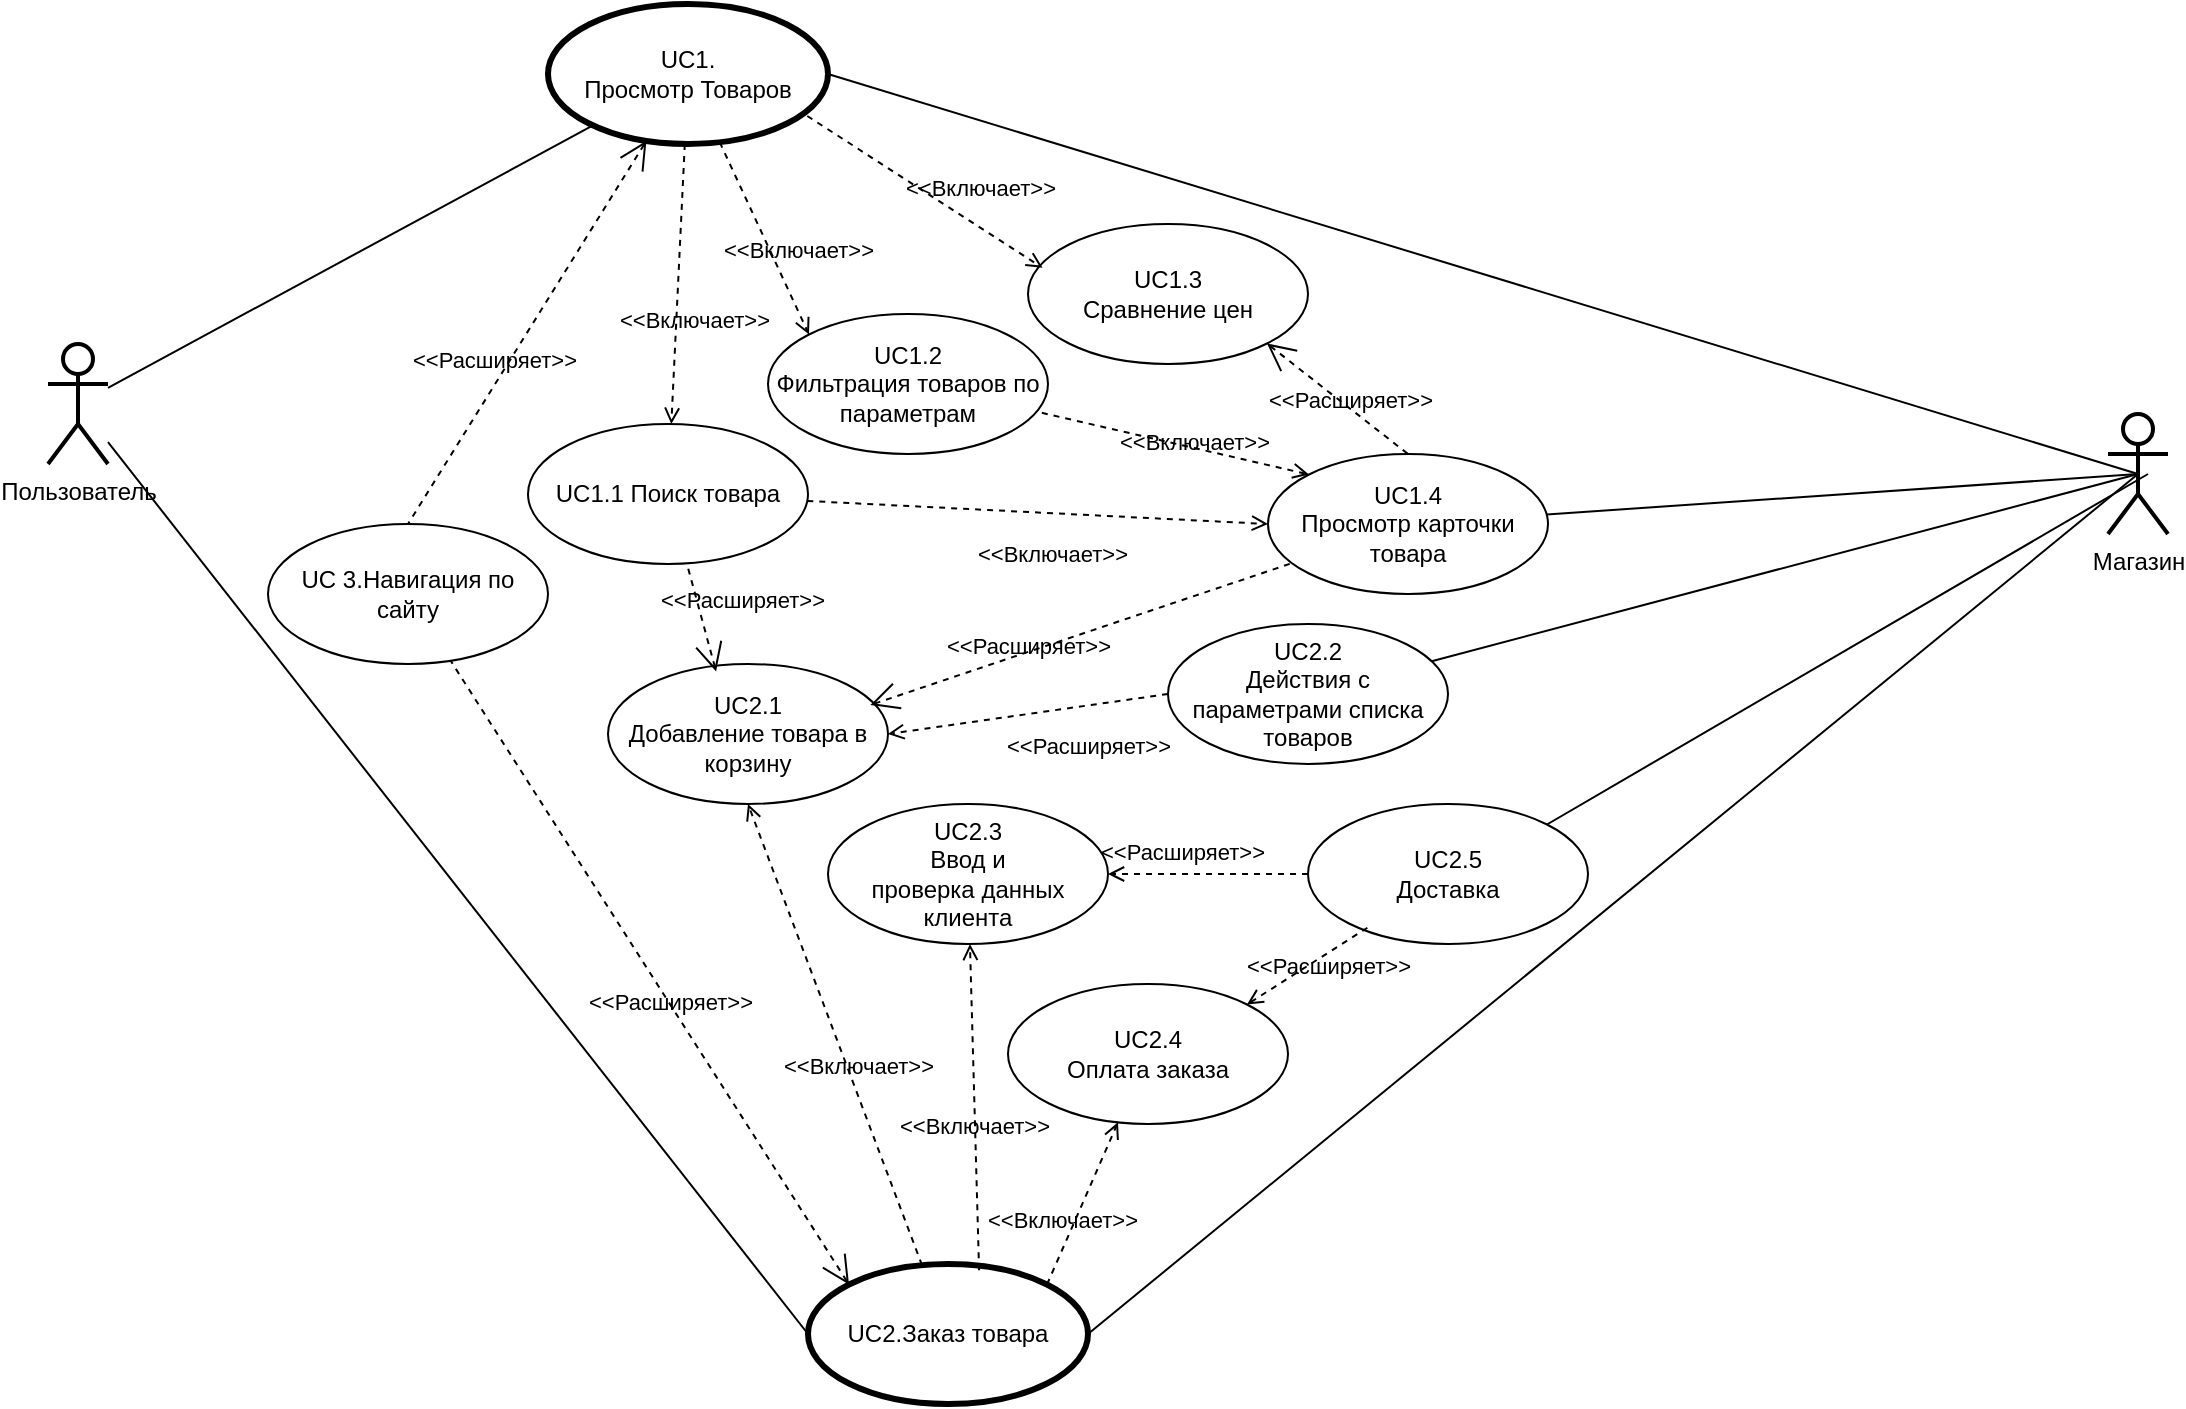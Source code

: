 <mxfile version="21.6.5" type="device" pages="2">
  <diagram name="UC ALL" id="xxeBKFnet-3SmpF4jwLq">
    <mxGraphModel dx="1674" dy="844" grid="1" gridSize="10" guides="1" tooltips="1" connect="1" arrows="1" fold="1" page="1" pageScale="1" pageWidth="827" pageHeight="1169" math="0" shadow="0">
      <root>
        <mxCell id="0" />
        <mxCell id="1" parent="0" />
        <mxCell id="NHqDKql3T2KAeo5rcSz0-8" style="rounded=0;orthogonalLoop=1;jettySize=auto;html=1;endArrow=none;endFill=0;" parent="1" source="NHqDKql3T2KAeo5rcSz0-6" target="r6cvFmEh96wZIC5UqGEE-2" edge="1">
          <mxGeometry relative="1" as="geometry">
            <mxPoint x="310" y="95" as="targetPoint" />
          </mxGeometry>
        </mxCell>
        <mxCell id="NHqDKql3T2KAeo5rcSz0-21" style="rounded=0;orthogonalLoop=1;jettySize=auto;html=1;endArrow=none;endFill=0;entryX=0;entryY=0.5;entryDx=0;entryDy=0;" parent="1" source="NHqDKql3T2KAeo5rcSz0-6" target="NHqDKql3T2KAeo5rcSz0-18" edge="1">
          <mxGeometry relative="1" as="geometry" />
        </mxCell>
        <mxCell id="NHqDKql3T2KAeo5rcSz0-6" value="Пользователь" style="shape=umlActor;verticalLabelPosition=bottom;verticalAlign=top;html=1;strokeWidth=2;" parent="1" vertex="1">
          <mxGeometry x="110" y="240" width="30" height="60" as="geometry" />
        </mxCell>
        <mxCell id="NHqDKql3T2KAeo5rcSz0-12" value="UC2.1&lt;br&gt;Добавление товара в корзину" style="ellipse;whiteSpace=wrap;html=1;" parent="1" vertex="1">
          <mxGeometry x="390" y="400" width="140" height="70" as="geometry" />
        </mxCell>
        <mxCell id="NHqDKql3T2KAeo5rcSz0-13" value="UC2.2&lt;br&gt;Действия с параметрами списка товаров" style="ellipse;whiteSpace=wrap;html=1;" parent="1" vertex="1">
          <mxGeometry x="670" y="380" width="140" height="70" as="geometry" />
        </mxCell>
        <mxCell id="r6cvFmEh96wZIC5UqGEE-22" style="rounded=0;orthogonalLoop=1;jettySize=auto;html=1;entryX=0.5;entryY=0.5;entryDx=0;entryDy=0;entryPerimeter=0;endArrow=none;endFill=0;exitX=1;exitY=0.5;exitDx=0;exitDy=0;" parent="1" source="NHqDKql3T2KAeo5rcSz0-18" target="r6cvFmEh96wZIC5UqGEE-3" edge="1">
          <mxGeometry relative="1" as="geometry">
            <mxPoint x="580" y="780" as="sourcePoint" />
          </mxGeometry>
        </mxCell>
        <mxCell id="NHqDKql3T2KAeo5rcSz0-18" value="UC2.Заказ товара" style="ellipse;whiteSpace=wrap;html=1;strokeWidth=3;" parent="1" vertex="1">
          <mxGeometry x="490" y="700" width="140" height="70" as="geometry" />
        </mxCell>
        <mxCell id="NHqDKql3T2KAeo5rcSz0-19" value="UC2.5&lt;br&gt;Доставка" style="ellipse;whiteSpace=wrap;html=1;" parent="1" vertex="1">
          <mxGeometry x="740" y="470" width="140" height="70" as="geometry" />
        </mxCell>
        <mxCell id="NHqDKql3T2KAeo5rcSz0-20" value="UC2.3&lt;br&gt;Ввод и &lt;br&gt;проверка данных клиента" style="ellipse;whiteSpace=wrap;html=1;" parent="1" vertex="1">
          <mxGeometry x="500" y="470" width="140" height="70" as="geometry" />
        </mxCell>
        <mxCell id="NHqDKql3T2KAeo5rcSz0-29" value="&amp;lt;&amp;lt;Включает&amp;gt;&amp;gt;" style="edgeStyle=none;html=1;endArrow=open;verticalAlign=bottom;dashed=1;labelBackgroundColor=none;rounded=0;entryX=0.5;entryY=1;entryDx=0;entryDy=0;" parent="1" source="NHqDKql3T2KAeo5rcSz0-18" target="NHqDKql3T2KAeo5rcSz0-12" edge="1">
          <mxGeometry x="-0.221" y="-2" width="160" relative="1" as="geometry">
            <mxPoint x="321" y="363" as="sourcePoint" />
            <mxPoint x="439" y="447" as="targetPoint" />
            <mxPoint as="offset" />
          </mxGeometry>
        </mxCell>
        <mxCell id="NHqDKql3T2KAeo5rcSz0-30" value="&amp;lt;&amp;lt;Включает&amp;gt;&amp;gt;" style="edgeStyle=none;html=1;endArrow=open;verticalAlign=bottom;dashed=1;labelBackgroundColor=none;rounded=0;exitX=0.611;exitY=0.044;exitDx=0;exitDy=0;exitPerimeter=0;" parent="1" source="NHqDKql3T2KAeo5rcSz0-18" target="NHqDKql3T2KAeo5rcSz0-20" edge="1">
          <mxGeometry x="-0.226" y="1" width="160" relative="1" as="geometry">
            <mxPoint x="294" y="369" as="sourcePoint" />
            <mxPoint x="346" y="501" as="targetPoint" />
            <mxPoint as="offset" />
          </mxGeometry>
        </mxCell>
        <mxCell id="NHqDKql3T2KAeo5rcSz0-36" value="UC2.4&lt;br&gt;Оплата заказа" style="ellipse;whiteSpace=wrap;html=1;" parent="1" vertex="1">
          <mxGeometry x="590" y="560" width="140" height="70" as="geometry" />
        </mxCell>
        <mxCell id="NHqDKql3T2KAeo5rcSz0-37" value="&amp;lt;&amp;lt;Включает&amp;gt;&amp;gt;" style="edgeStyle=none;html=1;endArrow=open;verticalAlign=bottom;dashed=1;labelBackgroundColor=none;rounded=0;exitX=1;exitY=0;exitDx=0;exitDy=0;" parent="1" source="NHqDKql3T2KAeo5rcSz0-18" target="NHqDKql3T2KAeo5rcSz0-36" edge="1">
          <mxGeometry x="-0.451" y="2" width="160" relative="1" as="geometry">
            <mxPoint x="257" y="362" as="sourcePoint" />
            <mxPoint x="289" y="460" as="targetPoint" />
            <mxPoint as="offset" />
          </mxGeometry>
        </mxCell>
        <mxCell id="NHqDKql3T2KAeo5rcSz0-43" value="&amp;lt;&amp;lt;Расширяет&amp;gt;&amp;gt;" style="edgeStyle=none;html=1;startArrow=open;endArrow=none;startSize=12;verticalAlign=bottom;dashed=1;labelBackgroundColor=none;rounded=0;exitX=0.386;exitY=0.053;exitDx=0;exitDy=0;exitPerimeter=0;" parent="1" source="NHqDKql3T2KAeo5rcSz0-12" target="r6cvFmEh96wZIC5UqGEE-10" edge="1">
          <mxGeometry x="-0.154" y="-20" width="160" relative="1" as="geometry">
            <mxPoint x="480" y="361" as="sourcePoint" />
            <mxPoint x="520" y="300" as="targetPoint" />
            <mxPoint y="1" as="offset" />
          </mxGeometry>
        </mxCell>
        <mxCell id="NHqDKql3T2KAeo5rcSz0-45" value="&amp;lt;&amp;lt;Расширяет&amp;gt;&amp;gt;" style="edgeStyle=none;html=1;startArrow=open;endArrow=none;startSize=12;verticalAlign=bottom;dashed=1;labelBackgroundColor=none;rounded=0;exitX=0.937;exitY=0.293;exitDx=0;exitDy=0;exitPerimeter=0;" parent="1" source="NHqDKql3T2KAeo5rcSz0-12" target="r6cvFmEh96wZIC5UqGEE-8" edge="1">
          <mxGeometry x="-0.269" y="-6" width="160" relative="1" as="geometry">
            <mxPoint x="530" y="380" as="sourcePoint" />
            <mxPoint x="724.32" y="326.212" as="targetPoint" />
            <mxPoint as="offset" />
          </mxGeometry>
        </mxCell>
        <mxCell id="r6cvFmEh96wZIC5UqGEE-2" value="UC1.&lt;br&gt;Просмотр Товаров" style="ellipse;whiteSpace=wrap;html=1;strokeWidth=3;" parent="1" vertex="1">
          <mxGeometry x="360" y="70" width="140" height="70" as="geometry" />
        </mxCell>
        <mxCell id="r6cvFmEh96wZIC5UqGEE-3" value="Магазин" style="shape=umlActor;verticalLabelPosition=bottom;verticalAlign=top;html=1;strokeWidth=2;" parent="1" vertex="1">
          <mxGeometry x="1140" y="275" width="30" height="60" as="geometry" />
        </mxCell>
        <mxCell id="r6cvFmEh96wZIC5UqGEE-4" value="UC1.3&lt;br&gt;Сравнение цен" style="ellipse;whiteSpace=wrap;html=1;" parent="1" vertex="1">
          <mxGeometry x="600" y="180" width="140" height="70" as="geometry" />
        </mxCell>
        <mxCell id="r6cvFmEh96wZIC5UqGEE-5" value="UC1.2&lt;br&gt;Фильтрация товаров по параметрам" style="ellipse;whiteSpace=wrap;html=1;" parent="1" vertex="1">
          <mxGeometry x="470" y="225" width="140" height="70" as="geometry" />
        </mxCell>
        <mxCell id="r6cvFmEh96wZIC5UqGEE-6" value="&amp;lt;&amp;lt;Включает&amp;gt;&amp;gt;" style="edgeStyle=none;html=1;endArrow=open;verticalAlign=bottom;dashed=1;labelBackgroundColor=none;rounded=0;entryX=0;entryY=0;entryDx=0;entryDy=0;" parent="1" source="r6cvFmEh96wZIC5UqGEE-2" target="r6cvFmEh96wZIC5UqGEE-5" edge="1">
          <mxGeometry x="0.379" y="9" width="160" relative="1" as="geometry">
            <mxPoint x="301" y="342" as="sourcePoint" />
            <mxPoint x="469" y="388" as="targetPoint" />
            <mxPoint as="offset" />
          </mxGeometry>
        </mxCell>
        <mxCell id="r6cvFmEh96wZIC5UqGEE-7" value="&amp;lt;&amp;lt;Включает&amp;gt;&amp;gt;" style="edgeStyle=none;html=1;endArrow=open;verticalAlign=bottom;dashed=1;labelBackgroundColor=none;rounded=0;entryX=0.052;entryY=0.313;entryDx=0;entryDy=0;exitX=0.926;exitY=0.8;exitDx=0;exitDy=0;entryPerimeter=0;exitPerimeter=0;" parent="1" source="r6cvFmEh96wZIC5UqGEE-2" target="r6cvFmEh96wZIC5UqGEE-4" edge="1">
          <mxGeometry x="0.379" y="9" width="160" relative="1" as="geometry">
            <mxPoint x="467" y="128" as="sourcePoint" />
            <mxPoint x="580" y="201" as="targetPoint" />
            <mxPoint as="offset" />
          </mxGeometry>
        </mxCell>
        <mxCell id="r6cvFmEh96wZIC5UqGEE-8" value="UC1.4&lt;br&gt;Просмотр карточки товара" style="ellipse;whiteSpace=wrap;html=1;" parent="1" vertex="1">
          <mxGeometry x="720" y="295" width="140" height="70" as="geometry" />
        </mxCell>
        <mxCell id="r6cvFmEh96wZIC5UqGEE-9" value="&amp;lt;&amp;lt;Включает&amp;gt;&amp;gt;" style="edgeStyle=none;html=1;endArrow=open;verticalAlign=bottom;dashed=1;labelBackgroundColor=none;rounded=0;exitX=0.978;exitY=0.706;exitDx=0;exitDy=0;exitPerimeter=0;entryX=0;entryY=0;entryDx=0;entryDy=0;" parent="1" source="r6cvFmEh96wZIC5UqGEE-5" target="r6cvFmEh96wZIC5UqGEE-8" edge="1">
          <mxGeometry x="0.184" y="-6" width="160" relative="1" as="geometry">
            <mxPoint x="469" y="127" as="sourcePoint" />
            <mxPoint x="740" y="310" as="targetPoint" />
            <mxPoint x="-1" as="offset" />
          </mxGeometry>
        </mxCell>
        <mxCell id="r6cvFmEh96wZIC5UqGEE-10" value="UC1.1 Поиск товара" style="ellipse;whiteSpace=wrap;html=1;" parent="1" vertex="1">
          <mxGeometry x="350" y="280" width="140" height="70" as="geometry" />
        </mxCell>
        <mxCell id="r6cvFmEh96wZIC5UqGEE-11" value="&amp;lt;&amp;lt;Включает&amp;gt;&amp;gt;" style="edgeStyle=none;html=1;endArrow=open;verticalAlign=bottom;dashed=1;labelBackgroundColor=none;rounded=0;entryX=0;entryY=0.5;entryDx=0;entryDy=0;" parent="1" source="r6cvFmEh96wZIC5UqGEE-10" target="r6cvFmEh96wZIC5UqGEE-8" edge="1">
          <mxGeometry x="0.077" y="-29" width="160" relative="1" as="geometry">
            <mxPoint x="677" y="219" as="sourcePoint" />
            <mxPoint x="760" y="250" as="targetPoint" />
            <mxPoint as="offset" />
          </mxGeometry>
        </mxCell>
        <mxCell id="r6cvFmEh96wZIC5UqGEE-12" value="&amp;lt;&amp;lt;Включает&amp;gt;&amp;gt;" style="edgeStyle=none;html=1;endArrow=open;verticalAlign=bottom;dashed=1;labelBackgroundColor=none;rounded=0;" parent="1" source="r6cvFmEh96wZIC5UqGEE-2" target="r6cvFmEh96wZIC5UqGEE-10" edge="1">
          <mxGeometry x="0.379" y="9" width="160" relative="1" as="geometry">
            <mxPoint x="549" y="250" as="sourcePoint" />
            <mxPoint x="750" y="265" as="targetPoint" />
            <mxPoint as="offset" />
          </mxGeometry>
        </mxCell>
        <mxCell id="r6cvFmEh96wZIC5UqGEE-13" value="UC 3.Навигация по сайту" style="ellipse;whiteSpace=wrap;html=1;" parent="1" vertex="1">
          <mxGeometry x="220" y="330" width="140" height="70" as="geometry" />
        </mxCell>
        <mxCell id="r6cvFmEh96wZIC5UqGEE-14" value="&amp;lt;&amp;lt;Расширяет&amp;gt;&amp;gt;" style="edgeStyle=none;html=1;startArrow=open;endArrow=none;startSize=12;verticalAlign=bottom;dashed=1;labelBackgroundColor=none;rounded=0;entryX=0.5;entryY=0;entryDx=0;entryDy=0;" parent="1" source="r6cvFmEh96wZIC5UqGEE-2" target="r6cvFmEh96wZIC5UqGEE-13" edge="1">
          <mxGeometry x="0.242" y="-3" width="160" relative="1" as="geometry">
            <mxPoint x="519" y="370" as="sourcePoint" />
            <mxPoint x="491" y="280" as="targetPoint" />
            <mxPoint y="1" as="offset" />
          </mxGeometry>
        </mxCell>
        <mxCell id="r6cvFmEh96wZIC5UqGEE-15" value="&amp;lt;&amp;lt;Расширяет&amp;gt;&amp;gt;" style="edgeStyle=none;html=1;startArrow=open;endArrow=none;startSize=12;verticalAlign=bottom;dashed=1;labelBackgroundColor=none;rounded=0;exitX=0;exitY=0;exitDx=0;exitDy=0;" parent="1" source="NHqDKql3T2KAeo5rcSz0-18" target="r6cvFmEh96wZIC5UqGEE-13" edge="1">
          <mxGeometry x="-0.136" y="4" width="160" relative="1" as="geometry">
            <mxPoint x="370" y="260" as="sourcePoint" />
            <mxPoint x="240" y="220" as="targetPoint" />
            <mxPoint as="offset" />
          </mxGeometry>
        </mxCell>
        <mxCell id="r6cvFmEh96wZIC5UqGEE-17" style="rounded=0;orthogonalLoop=1;jettySize=auto;html=1;endArrow=none;endFill=0;exitX=0.5;exitY=0.5;exitDx=0;exitDy=0;exitPerimeter=0;" parent="1" source="r6cvFmEh96wZIC5UqGEE-3" target="NHqDKql3T2KAeo5rcSz0-13" edge="1">
          <mxGeometry relative="1" as="geometry">
            <mxPoint x="100" y="126" as="sourcePoint" />
            <mxPoint x="217" y="292" as="targetPoint" />
          </mxGeometry>
        </mxCell>
        <mxCell id="r6cvFmEh96wZIC5UqGEE-18" style="rounded=0;orthogonalLoop=1;jettySize=auto;html=1;endArrow=none;endFill=0;exitX=0.5;exitY=0.5;exitDx=0;exitDy=0;exitPerimeter=0;" parent="1" source="r6cvFmEh96wZIC5UqGEE-3" target="r6cvFmEh96wZIC5UqGEE-8" edge="1">
          <mxGeometry relative="1" as="geometry">
            <mxPoint x="1035" y="450" as="sourcePoint" />
            <mxPoint x="786" y="494" as="targetPoint" />
          </mxGeometry>
        </mxCell>
        <mxCell id="r6cvFmEh96wZIC5UqGEE-21" style="rounded=0;orthogonalLoop=1;jettySize=auto;html=1;endArrow=none;endFill=0;exitX=0.5;exitY=0.5;exitDx=0;exitDy=0;exitPerimeter=0;entryX=1;entryY=0.5;entryDx=0;entryDy=0;" parent="1" source="r6cvFmEh96wZIC5UqGEE-3" target="r6cvFmEh96wZIC5UqGEE-2" edge="1">
          <mxGeometry relative="1" as="geometry">
            <mxPoint x="1245" y="120" as="sourcePoint" />
            <mxPoint x="878" y="245" as="targetPoint" />
          </mxGeometry>
        </mxCell>
        <mxCell id="r6cvFmEh96wZIC5UqGEE-24" style="rounded=0;orthogonalLoop=1;jettySize=auto;html=1;entryX=0.667;entryY=0.5;entryDx=0;entryDy=0;entryPerimeter=0;endArrow=none;endFill=0;exitX=1;exitY=0;exitDx=0;exitDy=0;" parent="1" source="NHqDKql3T2KAeo5rcSz0-19" target="r6cvFmEh96wZIC5UqGEE-3" edge="1">
          <mxGeometry relative="1" as="geometry">
            <mxPoint x="590" y="790" as="sourcePoint" />
            <mxPoint x="1365" y="310" as="targetPoint" />
          </mxGeometry>
        </mxCell>
        <mxCell id="r6cvFmEh96wZIC5UqGEE-25" value="&amp;lt;&amp;lt;Расширяет&amp;gt;&amp;gt;" style="edgeStyle=none;html=1;startArrow=open;endArrow=none;startSize=12;verticalAlign=bottom;dashed=1;labelBackgroundColor=none;rounded=0;entryX=0.5;entryY=0;entryDx=0;entryDy=0;exitX=1;exitY=1;exitDx=0;exitDy=0;" parent="1" source="r6cvFmEh96wZIC5UqGEE-4" target="r6cvFmEh96wZIC5UqGEE-8" edge="1">
          <mxGeometry x="0.242" y="-3" width="160" relative="1" as="geometry">
            <mxPoint x="353" y="135" as="sourcePoint" />
            <mxPoint x="320" y="305" as="targetPoint" />
            <mxPoint y="1" as="offset" />
          </mxGeometry>
        </mxCell>
        <mxCell id="Kw-9ApvMGbfUaLVHa_kQ-21" value="&amp;lt;&amp;lt;Расширяет&amp;gt;&amp;gt;" style="edgeStyle=none;html=1;endArrow=open;verticalAlign=bottom;dashed=1;labelBackgroundColor=none;rounded=0;exitX=0.212;exitY=0.884;exitDx=0;exitDy=0;exitPerimeter=0;entryX=1;entryY=0;entryDx=0;entryDy=0;" parent="1" source="NHqDKql3T2KAeo5rcSz0-19" target="NHqDKql3T2KAeo5rcSz0-36" edge="1">
          <mxGeometry x="-0.106" y="13" width="160" relative="1" as="geometry">
            <mxPoint x="1018" y="678" as="sourcePoint" />
            <mxPoint x="920" y="640" as="targetPoint" />
            <mxPoint as="offset" />
          </mxGeometry>
        </mxCell>
        <mxCell id="Kw-9ApvMGbfUaLVHa_kQ-22" value="&amp;lt;&amp;lt;Расширяет&amp;gt;&amp;gt;" style="edgeStyle=none;html=1;endArrow=open;verticalAlign=bottom;dashed=1;labelBackgroundColor=none;rounded=0;entryX=1;entryY=0.5;entryDx=0;entryDy=0;" parent="1" source="NHqDKql3T2KAeo5rcSz0-19" target="NHqDKql3T2KAeo5rcSz0-20" edge="1">
          <mxGeometry x="0.256" y="-3" width="160" relative="1" as="geometry">
            <mxPoint x="756" y="525" as="sourcePoint" />
            <mxPoint x="685" y="568" as="targetPoint" />
            <mxPoint y="1" as="offset" />
          </mxGeometry>
        </mxCell>
        <mxCell id="Kw-9ApvMGbfUaLVHa_kQ-23" value="&amp;lt;&amp;lt;Расширяет&amp;gt;&amp;gt;" style="edgeStyle=none;html=1;endArrow=open;verticalAlign=bottom;dashed=1;labelBackgroundColor=none;rounded=0;exitX=0;exitY=0.5;exitDx=0;exitDy=0;entryX=1;entryY=0.5;entryDx=0;entryDy=0;" parent="1" source="NHqDKql3T2KAeo5rcSz0-13" target="NHqDKql3T2KAeo5rcSz0-12" edge="1">
          <mxGeometry x="-0.37" y="29" width="160" relative="1" as="geometry">
            <mxPoint x="756" y="525" as="sourcePoint" />
            <mxPoint x="685" y="568" as="targetPoint" />
            <mxPoint as="offset" />
          </mxGeometry>
        </mxCell>
      </root>
    </mxGraphModel>
  </diagram>
  <diagram id="NR1Idf1Te283YknC5MYF" name="UC 2">
    <mxGraphModel dx="1674" dy="844" grid="1" gridSize="10" guides="1" tooltips="1" connect="1" arrows="1" fold="1" page="1" pageScale="1" pageWidth="827" pageHeight="1169" math="0" shadow="0">
      <root>
        <mxCell id="0" />
        <mxCell id="1" parent="0" />
        <mxCell id="c8f0NOKD1I9ZirV8yfFA-2" style="rounded=0;orthogonalLoop=1;jettySize=auto;html=1;endArrow=none;endFill=0;entryX=0;entryY=0.5;entryDx=0;entryDy=0;" parent="1" source="c8f0NOKD1I9ZirV8yfFA-3" target="c8f0NOKD1I9ZirV8yfFA-7" edge="1">
          <mxGeometry relative="1" as="geometry" />
        </mxCell>
        <mxCell id="c8f0NOKD1I9ZirV8yfFA-3" value="Пользователь" style="shape=umlActor;verticalLabelPosition=bottom;verticalAlign=top;html=1;strokeWidth=2;" parent="1" vertex="1">
          <mxGeometry x="310" y="485" width="30" height="60" as="geometry" />
        </mxCell>
        <mxCell id="c8f0NOKD1I9ZirV8yfFA-4" value="UC2.1&lt;br&gt;Добавление товара в корзину" style="ellipse;whiteSpace=wrap;html=1;" parent="1" vertex="1">
          <mxGeometry x="630" y="545" width="140" height="70" as="geometry" />
        </mxCell>
        <mxCell id="c8f0NOKD1I9ZirV8yfFA-5" value="UC2.2&lt;br style=&quot;border-color: var(--border-color);&quot;&gt;Действия с параметрами списка товаров" style="ellipse;whiteSpace=wrap;html=1;" parent="1" vertex="1">
          <mxGeometry x="850" y="565" width="140" height="70" as="geometry" />
        </mxCell>
        <mxCell id="c8f0NOKD1I9ZirV8yfFA-6" style="rounded=0;orthogonalLoop=1;jettySize=auto;html=1;entryX=0.5;entryY=0.5;entryDx=0;entryDy=0;entryPerimeter=0;endArrow=none;endFill=0;exitX=1;exitY=0.5;exitDx=0;exitDy=0;" parent="1" source="c8f0NOKD1I9ZirV8yfFA-7" target="c8f0NOKD1I9ZirV8yfFA-21" edge="1">
          <mxGeometry relative="1" as="geometry">
            <mxPoint x="580" y="780" as="sourcePoint" />
          </mxGeometry>
        </mxCell>
        <mxCell id="c8f0NOKD1I9ZirV8yfFA-7" value="UC2.Заказ товара" style="ellipse;whiteSpace=wrap;html=1;strokeWidth=3;" parent="1" vertex="1">
          <mxGeometry x="400" y="480" width="140" height="70" as="geometry" />
        </mxCell>
        <mxCell id="c8f0NOKD1I9ZirV8yfFA-8" value="UC2.5&lt;br&gt;Доставка" style="ellipse;whiteSpace=wrap;html=1;" parent="1" vertex="1">
          <mxGeometry x="840" y="700" width="140" height="70" as="geometry" />
        </mxCell>
        <mxCell id="c8f0NOKD1I9ZirV8yfFA-9" value="UC2.3&lt;br&gt;Ввод и &lt;br&gt;проверка данных клиента" style="ellipse;whiteSpace=wrap;html=1;" parent="1" vertex="1">
          <mxGeometry x="560" y="730" width="140" height="70" as="geometry" />
        </mxCell>
        <mxCell id="c8f0NOKD1I9ZirV8yfFA-11" value="&amp;lt;&amp;lt;Включает&amp;gt;&amp;gt;" style="edgeStyle=none;html=1;endArrow=open;verticalAlign=bottom;dashed=1;labelBackgroundColor=none;rounded=0;exitX=0.95;exitY=0.7;exitDx=0;exitDy=0;exitPerimeter=0;" parent="1" source="c8f0NOKD1I9ZirV8yfFA-7" target="c8f0NOKD1I9ZirV8yfFA-4" edge="1">
          <mxGeometry x="-0.198" y="4" width="160" relative="1" as="geometry">
            <mxPoint x="450" y="510" as="sourcePoint" />
            <mxPoint x="439" y="447" as="targetPoint" />
            <mxPoint y="1" as="offset" />
          </mxGeometry>
        </mxCell>
        <mxCell id="c8f0NOKD1I9ZirV8yfFA-12" value="&amp;lt;&amp;lt;Включает&amp;gt;&amp;gt;" style="edgeStyle=none;html=1;endArrow=open;verticalAlign=bottom;dashed=1;labelBackgroundColor=none;rounded=0;exitX=0.5;exitY=1;exitDx=0;exitDy=0;entryX=0;entryY=0;entryDx=0;entryDy=0;" parent="1" source="c8f0NOKD1I9ZirV8yfFA-7" target="c8f0NOKD1I9ZirV8yfFA-9" edge="1">
          <mxGeometry width="160" relative="1" as="geometry">
            <mxPoint x="294" y="369" as="sourcePoint" />
            <mxPoint x="346" y="501" as="targetPoint" />
          </mxGeometry>
        </mxCell>
        <mxCell id="c8f0NOKD1I9ZirV8yfFA-14" value="UC2.4&lt;br&gt;Оплата заказа" style="ellipse;whiteSpace=wrap;html=1;" parent="1" vertex="1">
          <mxGeometry x="620" y="635" width="140" height="70" as="geometry" />
        </mxCell>
        <mxCell id="c8f0NOKD1I9ZirV8yfFA-15" value="&amp;lt;&amp;lt;Включает&amp;gt;&amp;gt;" style="edgeStyle=none;html=1;endArrow=open;verticalAlign=bottom;dashed=1;labelBackgroundColor=none;rounded=0;entryX=0.057;entryY=0.286;entryDx=0;entryDy=0;entryPerimeter=0;" parent="1" source="c8f0NOKD1I9ZirV8yfFA-7" target="c8f0NOKD1I9ZirV8yfFA-14" edge="1">
          <mxGeometry x="-0.123" y="10" width="160" relative="1" as="geometry">
            <mxPoint x="257" y="362" as="sourcePoint" />
            <mxPoint x="289" y="460" as="targetPoint" />
            <mxPoint y="1" as="offset" />
          </mxGeometry>
        </mxCell>
        <mxCell id="c8f0NOKD1I9ZirV8yfFA-16" value="&amp;lt;&amp;lt;Расширяет&amp;gt;&amp;gt;" style="edgeStyle=none;html=1;endArrow=open;verticalAlign=bottom;dashed=1;labelBackgroundColor=none;rounded=0;" parent="1" source="c8f0NOKD1I9ZirV8yfFA-8" target="c8f0NOKD1I9ZirV8yfFA-14" edge="1">
          <mxGeometry x="-0.216" y="-17" width="160" relative="1" as="geometry">
            <mxPoint x="820" y="665" as="sourcePoint" />
            <mxPoint x="504" y="515" as="targetPoint" />
            <mxPoint as="offset" />
          </mxGeometry>
        </mxCell>
        <mxCell id="c8f0NOKD1I9ZirV8yfFA-17" value="&amp;lt;&amp;lt;Расширяет&amp;gt;&amp;gt;" style="edgeStyle=none;html=1;endArrow=open;verticalAlign=bottom;dashed=1;labelBackgroundColor=none;rounded=0;entryX=1;entryY=0.5;entryDx=0;entryDy=0;" parent="1" source="c8f0NOKD1I9ZirV8yfFA-8" target="c8f0NOKD1I9ZirV8yfFA-9" edge="1">
          <mxGeometry x="0.185" y="18" width="160" relative="1" as="geometry">
            <mxPoint x="750" y="900" as="sourcePoint" />
            <mxPoint x="475" y="550" as="targetPoint" />
            <mxPoint as="offset" />
          </mxGeometry>
        </mxCell>
        <mxCell id="c8f0NOKD1I9ZirV8yfFA-42" style="rounded=0;orthogonalLoop=1;jettySize=auto;html=1;endArrow=block;endFill=0;" parent="1" source="c8f0NOKD1I9ZirV8yfFA-21" target="c8f0NOKD1I9ZirV8yfFA-41" edge="1">
          <mxGeometry relative="1" as="geometry" />
        </mxCell>
        <mxCell id="c8f0NOKD1I9ZirV8yfFA-21" value="Магазин" style="shape=umlActor;verticalLabelPosition=bottom;verticalAlign=top;html=1;strokeWidth=2;" parent="1" vertex="1">
          <mxGeometry x="1030" y="485" width="30" height="60" as="geometry" />
        </mxCell>
        <mxCell id="c8f0NOKD1I9ZirV8yfFA-34" style="rounded=0;orthogonalLoop=1;jettySize=auto;html=1;endArrow=none;endFill=0;exitX=0.5;exitY=0.5;exitDx=0;exitDy=0;exitPerimeter=0;entryX=1;entryY=0;entryDx=0;entryDy=0;" parent="1" source="c8f0NOKD1I9ZirV8yfFA-21" target="c8f0NOKD1I9ZirV8yfFA-5" edge="1">
          <mxGeometry relative="1" as="geometry">
            <mxPoint x="1280" y="540" as="sourcePoint" />
            <mxPoint x="217" y="292" as="targetPoint" />
          </mxGeometry>
        </mxCell>
        <mxCell id="c8f0NOKD1I9ZirV8yfFA-37" style="rounded=0;orthogonalLoop=1;jettySize=auto;html=1;endArrow=none;endFill=0;exitX=1;exitY=0.5;exitDx=0;exitDy=0;" parent="1" source="c8f0NOKD1I9ZirV8yfFA-8" target="c8f0NOKD1I9ZirV8yfFA-41" edge="1">
          <mxGeometry relative="1" as="geometry">
            <mxPoint x="590" y="790" as="sourcePoint" />
            <mxPoint x="1365" y="310" as="targetPoint" />
          </mxGeometry>
        </mxCell>
        <mxCell id="c8f0NOKD1I9ZirV8yfFA-41" value="Служба доставки" style="shape=umlActor;verticalLabelPosition=bottom;verticalAlign=top;html=1;strokeWidth=2;" parent="1" vertex="1">
          <mxGeometry x="1090" y="640" width="30" height="60" as="geometry" />
        </mxCell>
        <mxCell id="c8f0NOKD1I9ZirV8yfFA-43" value="&amp;lt;&amp;lt;Расширяет&amp;gt;&amp;gt;" style="edgeStyle=none;html=1;endArrow=open;verticalAlign=bottom;dashed=1;labelBackgroundColor=none;rounded=0;exitX=0.043;exitY=0.3;exitDx=0;exitDy=0;exitPerimeter=0;" parent="1" source="c8f0NOKD1I9ZirV8yfFA-5" target="c8f0NOKD1I9ZirV8yfFA-4" edge="1">
          <mxGeometry x="-0.216" y="-17" width="160" relative="1" as="geometry">
            <mxPoint x="914" y="774" as="sourcePoint" />
            <mxPoint x="756" y="716" as="targetPoint" />
            <mxPoint as="offset" />
          </mxGeometry>
        </mxCell>
      </root>
    </mxGraphModel>
  </diagram>
</mxfile>
